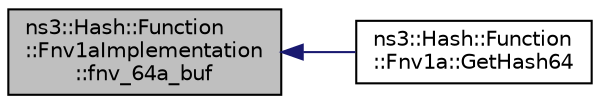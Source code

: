digraph "ns3::Hash::Function::Fnv1aImplementation::fnv_64a_buf"
{
  edge [fontname="Helvetica",fontsize="10",labelfontname="Helvetica",labelfontsize="10"];
  node [fontname="Helvetica",fontsize="10",shape=record];
  rankdir="LR";
  Node1 [label="ns3::Hash::Function\l::Fnv1aImplementation\l::fnv_64a_buf",height=0.2,width=0.4,color="black", fillcolor="grey75", style="filled", fontcolor="black"];
  Node1 -> Node2 [dir="back",color="midnightblue",fontsize="10",style="solid"];
  Node2 [label="ns3::Hash::Function\l::Fnv1a::GetHash64",height=0.2,width=0.4,color="black", fillcolor="white", style="filled",URL="$d4/d52/classns3_1_1Hash_1_1Function_1_1Fnv1a.html#a0738bb4a07a147d393ab21ffc1ebf730"];
}
